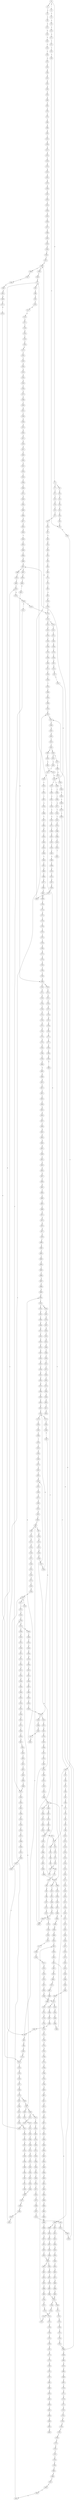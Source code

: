 strict digraph  {
	S0 -> S1 [ label = T ];
	S0 -> S2 [ label = A ];
	S0 -> S3 [ label = G ];
	S1 -> S4 [ label = C ];
	S2 -> S5 [ label = C ];
	S3 -> S6 [ label = C ];
	S3 -> S7 [ label = T ];
	S4 -> S8 [ label = C ];
	S5 -> S9 [ label = C ];
	S6 -> S10 [ label = C ];
	S7 -> S11 [ label = C ];
	S8 -> S12 [ label = G ];
	S9 -> S13 [ label = T ];
	S10 -> S14 [ label = T ];
	S11 -> S15 [ label = T ];
	S12 -> S16 [ label = G ];
	S13 -> S17 [ label = G ];
	S14 -> S18 [ label = G ];
	S15 -> S19 [ label = G ];
	S16 -> S20 [ label = T ];
	S17 -> S21 [ label = T ];
	S18 -> S22 [ label = T ];
	S19 -> S23 [ label = T ];
	S20 -> S24 [ label = C ];
	S21 -> S25 [ label = C ];
	S22 -> S26 [ label = C ];
	S23 -> S27 [ label = T ];
	S24 -> S28 [ label = T ];
	S25 -> S29 [ label = G ];
	S26 -> S30 [ label = G ];
	S27 -> S31 [ label = C ];
	S28 -> S32 [ label = G ];
	S29 -> S33 [ label = C ];
	S30 -> S33 [ label = C ];
	S31 -> S34 [ label = C ];
	S32 -> S35 [ label = G ];
	S33 -> S36 [ label = G ];
	S34 -> S37 [ label = G ];
	S35 -> S38 [ label = A ];
	S36 -> S39 [ label = C ];
	S37 -> S40 [ label = T ];
	S38 -> S41 [ label = G ];
	S39 -> S42 [ label = G ];
	S39 -> S43 [ label = A ];
	S40 -> S44 [ label = G ];
	S41 -> S45 [ label = G ];
	S42 -> S46 [ label = A ];
	S43 -> S47 [ label = G ];
	S43 -> S48 [ label = A ];
	S44 -> S49 [ label = G ];
	S45 -> S50 [ label = G ];
	S46 -> S51 [ label = G ];
	S47 -> S52 [ label = C ];
	S48 -> S53 [ label = C ];
	S49 -> S54 [ label = C ];
	S50 -> S55 [ label = T ];
	S51 -> S56 [ label = C ];
	S52 -> S57 [ label = C ];
	S53 -> S58 [ label = C ];
	S54 -> S59 [ label = C ];
	S55 -> S60 [ label = G ];
	S56 -> S61 [ label = A ];
	S57 -> S62 [ label = G ];
	S58 -> S63 [ label = C ];
	S59 -> S64 [ label = C ];
	S60 -> S65 [ label = T ];
	S61 -> S66 [ label = G ];
	S62 -> S67 [ label = G ];
	S63 -> S68 [ label = G ];
	S64 -> S69 [ label = G ];
	S65 -> S70 [ label = T ];
	S66 -> S71 [ label = T ];
	S67 -> S72 [ label = T ];
	S68 -> S73 [ label = T ];
	S69 -> S74 [ label = T ];
	S70 -> S75 [ label = C ];
	S71 -> S76 [ label = G ];
	S72 -> S77 [ label = G ];
	S73 -> S78 [ label = A ];
	S74 -> S79 [ label = C ];
	S75 -> S80 [ label = C ];
	S76 -> S81 [ label = C ];
	S77 -> S82 [ label = A ];
	S77 -> S83 [ label = G ];
	S78 -> S84 [ label = C ];
	S79 -> S85 [ label = C ];
	S80 -> S86 [ label = A ];
	S81 -> S87 [ label = A ];
	S82 -> S88 [ label = C ];
	S83 -> S89 [ label = T ];
	S83 -> S90 [ label = A ];
	S84 -> S91 [ label = A ];
	S85 -> S92 [ label = A ];
	S86 -> S93 [ label = G ];
	S87 -> S94 [ label = A ];
	S88 -> S95 [ label = G ];
	S89 -> S96 [ label = G ];
	S89 -> S97 [ label = T ];
	S90 -> S98 [ label = A ];
	S91 -> S99 [ label = G ];
	S92 -> S100 [ label = G ];
	S93 -> S101 [ label = C ];
	S94 -> S102 [ label = C ];
	S95 -> S103 [ label = T ];
	S96 -> S104 [ label = G ];
	S97 -> S105 [ label = A ];
	S98 -> S106 [ label = G ];
	S99 -> S107 [ label = C ];
	S100 -> S108 [ label = T ];
	S101 -> S109 [ label = A ];
	S102 -> S110 [ label = A ];
	S103 -> S111 [ label = G ];
	S104 -> S112 [ label = A ];
	S105 -> S113 [ label = G ];
	S106 -> S114 [ label = A ];
	S107 -> S115 [ label = A ];
	S108 -> S116 [ label = A ];
	S109 -> S117 [ label = G ];
	S110 -> S118 [ label = G ];
	S111 -> S119 [ label = G ];
	S112 -> S120 [ label = A ];
	S113 -> S121 [ label = A ];
	S114 -> S122 [ label = A ];
	S115 -> S123 [ label = G ];
	S116 -> S124 [ label = G ];
	S117 -> S125 [ label = A ];
	S118 -> S126 [ label = C ];
	S119 -> S127 [ label = G ];
	S120 -> S128 [ label = C ];
	S121 -> S129 [ label = A ];
	S122 -> S130 [ label = C ];
	S123 -> S131 [ label = G ];
	S124 -> S132 [ label = G ];
	S124 -> S133 [ label = C ];
	S125 -> S134 [ label = T ];
	S126 -> S135 [ label = T ];
	S127 -> S136 [ label = T ];
	S128 -> S137 [ label = C ];
	S129 -> S138 [ label = G ];
	S130 -> S139 [ label = G ];
	S131 -> S140 [ label = T ];
	S132 -> S141 [ label = G ];
	S133 -> S142 [ label = T ];
	S134 -> S143 [ label = A ];
	S135 -> S144 [ label = A ];
	S136 -> S145 [ label = A ];
	S137 -> S146 [ label = T ];
	S138 -> S147 [ label = G ];
	S139 -> S148 [ label = G ];
	S140 -> S149 [ label = G ];
	S141 -> S150 [ label = T ];
	S142 -> S151 [ label = C ];
	S143 -> S152 [ label = A ];
	S144 -> S153 [ label = C ];
	S145 -> S154 [ label = C ];
	S146 -> S155 [ label = C ];
	S147 -> S156 [ label = G ];
	S148 -> S157 [ label = C ];
	S149 -> S158 [ label = C ];
	S150 -> S159 [ label = C ];
	S151 -> S160 [ label = C ];
	S152 -> S161 [ label = A ];
	S153 -> S162 [ label = G ];
	S154 -> S163 [ label = T ];
	S155 -> S164 [ label = G ];
	S156 -> S165 [ label = G ];
	S157 -> S166 [ label = A ];
	S158 -> S167 [ label = A ];
	S159 -> S168 [ label = A ];
	S160 -> S169 [ label = A ];
	S161 -> S170 [ label = A ];
	S162 -> S171 [ label = A ];
	S163 -> S172 [ label = A ];
	S164 -> S173 [ label = G ];
	S165 -> S174 [ label = T ];
	S165 -> S175 [ label = G ];
	S166 -> S176 [ label = C ];
	S167 -> S177 [ label = C ];
	S168 -> S178 [ label = C ];
	S169 -> S179 [ label = C ];
	S170 -> S180 [ label = A ];
	S171 -> S181 [ label = G ];
	S172 -> S182 [ label = T ];
	S173 -> S183 [ label = C ];
	S174 -> S184 [ label = C ];
	S175 -> S185 [ label = T ];
	S176 -> S186 [ label = C ];
	S176 -> S187 [ label = T ];
	S177 -> S188 [ label = G ];
	S178 -> S189 [ label = T ];
	S179 -> S190 [ label = C ];
	S180 -> S191 [ label = C ];
	S181 -> S192 [ label = A ];
	S182 -> S193 [ label = T ];
	S183 -> S194 [ label = A ];
	S184 -> S195 [ label = T ];
	S185 -> S196 [ label = C ];
	S186 -> S197 [ label = G ];
	S187 -> S198 [ label = G ];
	S188 -> S199 [ label = C ];
	S189 -> S200 [ label = C ];
	S190 -> S201 [ label = G ];
	S191 -> S202 [ label = T ];
	S192 -> S203 [ label = A ];
	S193 -> S204 [ label = G ];
	S194 -> S205 [ label = C ];
	S195 -> S206 [ label = C ];
	S196 -> S207 [ label = C ];
	S197 -> S208 [ label = A ];
	S197 -> S209 [ label = G ];
	S198 -> S210 [ label = G ];
	S199 -> S211 [ label = G ];
	S200 -> S212 [ label = G ];
	S201 -> S213 [ label = G ];
	S202 -> S214 [ label = T ];
	S203 -> S215 [ label = C ];
	S204 -> S216 [ label = G ];
	S205 -> S217 [ label = G ];
	S205 -> S218 [ label = C ];
	S206 -> S219 [ label = T ];
	S207 -> S220 [ label = G ];
	S208 -> S221 [ label = G ];
	S208 -> S222 [ label = A ];
	S209 -> S223 [ label = G ];
	S210 -> S224 [ label = G ];
	S211 -> S225 [ label = G ];
	S212 -> S226 [ label = C ];
	S213 -> S227 [ label = A ];
	S214 -> S228 [ label = T ];
	S215 -> S229 [ label = T ];
	S216 -> S230 [ label = A ];
	S217 -> S231 [ label = C ];
	S218 -> S197 [ label = G ];
	S219 -> S232 [ label = C ];
	S220 -> S233 [ label = C ];
	S220 -> S234 [ label = T ];
	S221 -> S235 [ label = T ];
	S222 -> S236 [ label = T ];
	S223 -> S237 [ label = A ];
	S224 -> S238 [ label = A ];
	S225 -> S239 [ label = T ];
	S226 -> S240 [ label = T ];
	S227 -> S241 [ label = C ];
	S228 -> S242 [ label = G ];
	S229 -> S243 [ label = G ];
	S230 -> S244 [ label = A ];
	S231 -> S245 [ label = G ];
	S232 -> S246 [ label = G ];
	S233 -> S247 [ label = C ];
	S234 -> S248 [ label = C ];
	S235 -> S249 [ label = C ];
	S236 -> S250 [ label = G ];
	S237 -> S251 [ label = A ];
	S238 -> S252 [ label = A ];
	S239 -> S253 [ label = G ];
	S240 -> S254 [ label = T ];
	S241 -> S255 [ label = G ];
	S242 -> S256 [ label = C ];
	S243 -> S257 [ label = G ];
	S244 -> S258 [ label = C ];
	S245 -> S259 [ label = C ];
	S246 -> S260 [ label = T ];
	S247 -> S261 [ label = G ];
	S248 -> S262 [ label = G ];
	S249 -> S263 [ label = C ];
	S250 -> S264 [ label = T ];
	S251 -> S265 [ label = T ];
	S252 -> S266 [ label = C ];
	S253 -> S267 [ label = C ];
	S254 -> S268 [ label = C ];
	S255 -> S269 [ label = C ];
	S255 -> S270 [ label = T ];
	S256 -> S271 [ label = C ];
	S257 -> S272 [ label = C ];
	S258 -> S273 [ label = G ];
	S259 -> S274 [ label = G ];
	S260 -> S275 [ label = G ];
	S261 -> S276 [ label = G ];
	S262 -> S277 [ label = G ];
	S263 -> S278 [ label = A ];
	S264 -> S279 [ label = A ];
	S265 -> S280 [ label = T ];
	S266 -> S281 [ label = T ];
	S267 -> S282 [ label = C ];
	S268 -> S283 [ label = A ];
	S269 -> S284 [ label = C ];
	S270 -> S285 [ label = C ];
	S271 -> S286 [ label = G ];
	S272 -> S287 [ label = G ];
	S273 -> S288 [ label = G ];
	S274 -> S289 [ label = C ];
	S274 -> S290 [ label = G ];
	S275 -> S291 [ label = G ];
	S276 -> S292 [ label = A ];
	S277 -> S293 [ label = A ];
	S278 -> S294 [ label = G ];
	S279 -> S295 [ label = G ];
	S280 -> S296 [ label = G ];
	S281 -> S297 [ label = G ];
	S282 -> S298 [ label = G ];
	S283 -> S299 [ label = T ];
	S284 -> S300 [ label = C ];
	S285 -> S301 [ label = G ];
	S286 -> S302 [ label = T ];
	S287 -> S303 [ label = C ];
	S288 -> S304 [ label = T ];
	S289 -> S305 [ label = G ];
	S290 -> S306 [ label = C ];
	S291 -> S307 [ label = T ];
	S292 -> S308 [ label = A ];
	S293 -> S309 [ label = A ];
	S294 -> S310 [ label = T ];
	S294 -> S311 [ label = C ];
	S295 -> S312 [ label = T ];
	S296 -> S313 [ label = A ];
	S297 -> S314 [ label = G ];
	S298 -> S315 [ label = C ];
	S299 -> S316 [ label = C ];
	S300 -> S317 [ label = A ];
	S301 -> S318 [ label = T ];
	S302 -> S319 [ label = A ];
	S303 -> S320 [ label = A ];
	S304 -> S321 [ label = A ];
	S305 -> S322 [ label = T ];
	S306 -> S323 [ label = T ];
	S307 -> S324 [ label = A ];
	S308 -> S325 [ label = C ];
	S309 -> S326 [ label = C ];
	S310 -> S116 [ label = A ];
	S311 -> S327 [ label = T ];
	S312 -> S328 [ label = T ];
	S313 -> S329 [ label = A ];
	S314 -> S330 [ label = A ];
	S315 -> S331 [ label = C ];
	S315 -> S332 [ label = A ];
	S316 -> S333 [ label = C ];
	S317 -> S334 [ label = T ];
	S318 -> S335 [ label = G ];
	S319 -> S336 [ label = G ];
	S320 -> S337 [ label = G ];
	S321 -> S338 [ label = C ];
	S322 -> S339 [ label = C ];
	S323 -> S340 [ label = G ];
	S324 -> S341 [ label = C ];
	S325 -> S342 [ label = T ];
	S326 -> S343 [ label = A ];
	S326 -> S344 [ label = T ];
	S327 -> S345 [ label = T ];
	S328 -> S346 [ label = T ];
	S329 -> S347 [ label = C ];
	S330 -> S348 [ label = C ];
	S331 -> S349 [ label = G ];
	S332 -> S350 [ label = A ];
	S333 -> S351 [ label = A ];
	S334 -> S352 [ label = C ];
	S335 -> S353 [ label = A ];
	S336 -> S354 [ label = C ];
	S337 -> S355 [ label = C ];
	S338 -> S356 [ label = G ];
	S339 -> S357 [ label = G ];
	S340 -> S358 [ label = G ];
	S341 -> S359 [ label = C ];
	S342 -> S360 [ label = G ];
	S343 -> S361 [ label = G ];
	S344 -> S362 [ label = A ];
	S345 -> S363 [ label = C ];
	S346 -> S364 [ label = C ];
	S347 -> S365 [ label = C ];
	S348 -> S366 [ label = C ];
	S349 -> S367 [ label = G ];
	S350 -> S368 [ label = C ];
	S351 -> S369 [ label = G ];
	S352 -> S370 [ label = G ];
	S353 -> S371 [ label = C ];
	S354 -> S372 [ label = C ];
	S355 -> S373 [ label = G ];
	S356 -> S374 [ label = A ];
	S357 -> S375 [ label = A ];
	S358 -> S376 [ label = A ];
	S359 -> S377 [ label = G ];
	S360 -> S378 [ label = C ];
	S361 -> S379 [ label = G ];
	S362 -> S380 [ label = C ];
	S363 -> S381 [ label = A ];
	S364 -> S382 [ label = A ];
	S365 -> S383 [ label = C ];
	S366 -> S384 [ label = C ];
	S367 -> S385 [ label = T ];
	S368 -> S386 [ label = C ];
	S369 -> S387 [ label = A ];
	S370 -> S388 [ label = T ];
	S371 -> S389 [ label = C ];
	S372 -> S390 [ label = G ];
	S373 -> S391 [ label = G ];
	S374 -> S392 [ label = A ];
	S375 -> S393 [ label = C ];
	S376 -> S394 [ label = A ];
	S377 -> S395 [ label = G ];
	S378 -> S396 [ label = A ];
	S379 -> S397 [ label = A ];
	S380 -> S398 [ label = A ];
	S381 -> S399 [ label = C ];
	S382 -> S400 [ label = C ];
	S383 -> S401 [ label = G ];
	S384 -> S402 [ label = G ];
	S385 -> S403 [ label = G ];
	S386 -> S404 [ label = A ];
	S387 -> S405 [ label = A ];
	S388 -> S406 [ label = C ];
	S389 -> S407 [ label = G ];
	S390 -> S408 [ label = G ];
	S390 -> S409 [ label = C ];
	S391 -> S410 [ label = G ];
	S392 -> S411 [ label = G ];
	S393 -> S412 [ label = G ];
	S394 -> S413 [ label = T ];
	S395 -> S414 [ label = T ];
	S396 -> S415 [ label = A ];
	S397 -> S416 [ label = A ];
	S398 -> S417 [ label = A ];
	S399 -> S418 [ label = G ];
	S400 -> S419 [ label = T ];
	S401 -> S420 [ label = T ];
	S402 -> S421 [ label = T ];
	S403 -> S83 [ label = G ];
	S404 -> S422 [ label = G ];
	S405 -> S423 [ label = C ];
	S406 -> S424 [ label = C ];
	S407 -> S425 [ label = G ];
	S408 -> S426 [ label = T ];
	S409 -> S427 [ label = T ];
	S410 -> S428 [ label = T ];
	S411 -> S429 [ label = A ];
	S412 -> S430 [ label = C ];
	S413 -> S431 [ label = G ];
	S414 -> S432 [ label = G ];
	S415 -> S433 [ label = C ];
	S416 -> S434 [ label = T ];
	S417 -> S435 [ label = C ];
	S418 -> S436 [ label = C ];
	S419 -> S437 [ label = C ];
	S420 -> S438 [ label = C ];
	S421 -> S439 [ label = C ];
	S422 -> S440 [ label = A ];
	S422 -> S441 [ label = T ];
	S423 -> S442 [ label = C ];
	S424 -> S443 [ label = T ];
	S425 -> S444 [ label = T ];
	S426 -> S77 [ label = G ];
	S427 -> S445 [ label = G ];
	S428 -> S446 [ label = G ];
	S429 -> S447 [ label = A ];
	S430 -> S448 [ label = G ];
	S431 -> S449 [ label = G ];
	S432 -> S450 [ label = G ];
	S433 -> S451 [ label = C ];
	S434 -> S452 [ label = A ];
	S435 -> S453 [ label = G ];
	S436 -> S454 [ label = C ];
	S437 -> S455 [ label = C ];
	S438 -> S456 [ label = T ];
	S439 -> S456 [ label = T ];
	S440 -> S457 [ label = A ];
	S441 -> S458 [ label = C ];
	S442 -> S459 [ label = A ];
	S442 -> S460 [ label = G ];
	S443 -> S461 [ label = C ];
	S444 -> S462 [ label = C ];
	S445 -> S463 [ label = G ];
	S446 -> S464 [ label = C ];
	S447 -> S465 [ label = G ];
	S448 -> S466 [ label = C ];
	S449 -> S467 [ label = G ];
	S450 -> S89 [ label = T ];
	S451 -> S468 [ label = A ];
	S452 -> S469 [ label = G ];
	S453 -> S470 [ label = A ];
	S454 -> S471 [ label = C ];
	S455 -> S472 [ label = T ];
	S456 -> S473 [ label = C ];
	S457 -> S474 [ label = C ];
	S458 -> S475 [ label = G ];
	S459 -> S476 [ label = G ];
	S459 -> S477 [ label = C ];
	S460 -> S478 [ label = G ];
	S461 -> S479 [ label = T ];
	S462 -> S480 [ label = G ];
	S463 -> S481 [ label = A ];
	S464 -> S482 [ label = C ];
	S465 -> S483 [ label = T ];
	S466 -> S484 [ label = C ];
	S467 -> S485 [ label = G ];
	S468 -> S422 [ label = G ];
	S469 -> S486 [ label = T ];
	S470 -> S487 [ label = A ];
	S471 -> S488 [ label = T ];
	S472 -> S489 [ label = T ];
	S473 -> S490 [ label = G ];
	S474 -> S491 [ label = A ];
	S475 -> S492 [ label = C ];
	S476 -> S493 [ label = A ];
	S477 -> S494 [ label = C ];
	S478 -> S495 [ label = A ];
	S479 -> S496 [ label = T ];
	S479 -> S497 [ label = G ];
	S480 -> S498 [ label = C ];
	S481 -> S499 [ label = A ];
	S482 -> S500 [ label = G ];
	S483 -> S501 [ label = G ];
	S484 -> S502 [ label = T ];
	S485 -> S503 [ label = T ];
	S486 -> S504 [ label = C ];
	S487 -> S505 [ label = A ];
	S488 -> S506 [ label = T ];
	S489 -> S507 [ label = T ];
	S490 -> S508 [ label = G ];
	S491 -> S509 [ label = G ];
	S492 -> S510 [ label = G ];
	S493 -> S511 [ label = C ];
	S494 -> S512 [ label = A ];
	S495 -> S513 [ label = C ];
	S496 -> S514 [ label = C ];
	S497 -> S515 [ label = T ];
	S498 -> S516 [ label = G ];
	S499 -> S517 [ label = G ];
	S500 -> S315 [ label = C ];
	S501 -> S518 [ label = T ];
	S502 -> S519 [ label = C ];
	S503 -> S520 [ label = C ];
	S504 -> S521 [ label = T ];
	S505 -> S522 [ label = A ];
	S506 -> S523 [ label = C ];
	S507 -> S524 [ label = C ];
	S508 -> S525 [ label = C ];
	S509 -> S526 [ label = C ];
	S510 -> S527 [ label = C ];
	S511 -> S528 [ label = T ];
	S512 -> S529 [ label = C ];
	S513 -> S255 [ label = G ];
	S514 -> S530 [ label = T ];
	S515 -> S531 [ label = C ];
	S516 -> S532 [ label = T ];
	S517 -> S533 [ label = A ];
	S518 -> S534 [ label = C ];
	S519 -> S535 [ label = G ];
	S520 -> S536 [ label = C ];
	S521 -> S537 [ label = C ];
	S522 -> S538 [ label = C ];
	S523 -> S539 [ label = A ];
	S524 -> S540 [ label = A ];
	S525 -> S541 [ label = A ];
	S526 -> S542 [ label = C ];
	S527 -> S43 [ label = A ];
	S528 -> S543 [ label = C ];
	S529 -> S544 [ label = C ];
	S530 -> S545 [ label = C ];
	S531 -> S546 [ label = G ];
	S532 -> S547 [ label = A ];
	S533 -> S122 [ label = A ];
	S534 -> S548 [ label = C ];
	S535 -> S549 [ label = G ];
	S536 -> S220 [ label = G ];
	S537 -> S550 [ label = T ];
	S538 -> S551 [ label = A ];
	S539 -> S552 [ label = T ];
	S540 -> S553 [ label = T ];
	S541 -> S205 [ label = C ];
	S542 -> S554 [ label = G ];
	S543 -> S555 [ label = C ];
	S544 -> S556 [ label = C ];
	S545 -> S557 [ label = G ];
	S546 -> S558 [ label = T ];
	S547 -> S559 [ label = G ];
	S548 -> S560 [ label = T ];
	S549 -> S561 [ label = G ];
	S550 -> S562 [ label = C ];
	S551 -> S563 [ label = G ];
	S552 -> S564 [ label = C ];
	S553 -> S565 [ label = C ];
	S554 -> S566 [ label = T ];
	S555 -> S567 [ label = C ];
	S556 -> S568 [ label = C ];
	S557 -> S569 [ label = G ];
	S558 -> S570 [ label = G ];
	S559 -> S571 [ label = C ];
	S560 -> S572 [ label = G ];
	S561 -> S573 [ label = C ];
	S562 -> S574 [ label = T ];
	S563 -> S575 [ label = A ];
	S564 -> S333 [ label = C ];
	S565 -> S576 [ label = C ];
	S566 -> S577 [ label = C ];
	S567 -> S578 [ label = A ];
	S568 -> S579 [ label = T ];
	S569 -> S580 [ label = A ];
	S570 -> S581 [ label = G ];
	S571 -> S582 [ label = C ];
	S572 -> S583 [ label = G ];
	S573 -> S584 [ label = T ];
	S574 -> S585 [ label = G ];
	S575 -> S586 [ label = A ];
	S576 -> S351 [ label = A ];
	S577 -> S587 [ label = C ];
	S578 -> S588 [ label = T ];
	S579 -> S589 [ label = T ];
	S580 -> S590 [ label = G ];
	S581 -> S591 [ label = T ];
	S582 -> S390 [ label = G ];
	S583 -> S592 [ label = C ];
	S584 -> S593 [ label = C ];
	S585 -> S594 [ label = A ];
	S586 -> S595 [ label = G ];
	S587 -> S596 [ label = T ];
	S588 -> S597 [ label = C ];
	S589 -> S598 [ label = C ];
	S590 -> S599 [ label = A ];
	S591 -> S324 [ label = A ];
	S592 -> S600 [ label = C ];
	S593 -> S601 [ label = A ];
	S594 -> S602 [ label = G ];
	S595 -> S603 [ label = G ];
	S596 -> S604 [ label = C ];
	S597 -> S605 [ label = T ];
	S598 -> S606 [ label = C ];
	S598 -> S607 [ label = G ];
	S599 -> S608 [ label = G ];
	S600 -> S609 [ label = T ];
	S601 -> S610 [ label = C ];
	S602 -> S611 [ label = T ];
	S603 -> S612 [ label = G ];
	S604 -> S479 [ label = T ];
	S605 -> S613 [ label = G ];
	S606 -> S614 [ label = T ];
	S607 -> S615 [ label = A ];
	S608 -> S616 [ label = G ];
	S609 -> S617 [ label = G ];
	S610 -> S618 [ label = G ];
	S611 -> S619 [ label = A ];
	S612 -> S165 [ label = G ];
	S613 -> S620 [ label = C ];
	S614 -> S621 [ label = G ];
	S615 -> S622 [ label = T ];
	S616 -> S623 [ label = T ];
	S617 -> S624 [ label = G ];
	S618 -> S625 [ label = T ];
	S620 -> S626 [ label = C ];
	S621 -> S627 [ label = T ];
	S622 -> S628 [ label = C ];
	S623 -> S629 [ label = C ];
	S624 -> S630 [ label = G ];
	S625 -> S631 [ label = C ];
	S626 -> S632 [ label = A ];
	S627 -> S633 [ label = C ];
	S628 -> S634 [ label = G ];
	S629 -> S635 [ label = C ];
	S630 -> S636 [ label = T ];
	S631 -> S637 [ label = C ];
	S632 -> S638 [ label = G ];
	S633 -> S639 [ label = C ];
	S634 -> S640 [ label = T ];
	S635 -> S641 [ label = C ];
	S636 -> S642 [ label = C ];
	S637 -> S643 [ label = A ];
	S638 -> S644 [ label = T ];
	S639 -> S645 [ label = T ];
	S640 -> S646 [ label = T ];
	S641 -> S647 [ label = A ];
	S641 -> S648 [ label = G ];
	S642 -> S649 [ label = C ];
	S643 -> S650 [ label = G ];
	S644 -> S651 [ label = C ];
	S645 -> S652 [ label = A ];
	S645 -> S653 [ label = T ];
	S646 -> S654 [ label = T ];
	S647 -> S655 [ label = G ];
	S648 -> S656 [ label = G ];
	S648 -> S657 [ label = A ];
	S649 -> S658 [ label = C ];
	S650 -> S659 [ label = C ];
	S651 -> S660 [ label = G ];
	S652 -> S661 [ label = C ];
	S653 -> S662 [ label = G ];
	S654 -> S663 [ label = G ];
	S655 -> S664 [ label = A ];
	S656 -> S665 [ label = A ];
	S657 -> S666 [ label = G ];
	S657 -> S667 [ label = A ];
	S658 -> S668 [ label = G ];
	S659 -> S327 [ label = T ];
	S660 -> S669 [ label = T ];
	S661 -> S670 [ label = T ];
	S662 -> S671 [ label = T ];
	S663 -> S672 [ label = T ];
	S664 -> S673 [ label = G ];
	S665 -> S674 [ label = G ];
	S666 -> S675 [ label = T ];
	S667 -> S676 [ label = G ];
	S668 -> S657 [ label = A ];
	S669 -> S677 [ label = A ];
	S670 -> S678 [ label = A ];
	S671 -> S679 [ label = A ];
	S672 -> S680 [ label = A ];
	S673 -> S681 [ label = C ];
	S674 -> S682 [ label = G ];
	S675 -> S683 [ label = C ];
	S676 -> S684 [ label = T ];
	S677 -> S685 [ label = A ];
	S678 -> S686 [ label = C ];
	S679 -> S687 [ label = G ];
	S680 -> S688 [ label = G ];
	S681 -> S689 [ label = C ];
	S682 -> S690 [ label = C ];
	S683 -> S263 [ label = C ];
	S684 -> S691 [ label = C ];
	S685 -> S692 [ label = G ];
	S686 -> S693 [ label = C ];
	S687 -> S694 [ label = G ];
	S688 -> S695 [ label = G ];
	S689 -> S696 [ label = A ];
	S690 -> S697 [ label = G ];
	S691 -> S698 [ label = G ];
	S692 -> S699 [ label = A ];
	S693 -> S700 [ label = A ];
	S694 -> S701 [ label = A ];
	S695 -> S701 [ label = A ];
	S696 -> S702 [ label = C ];
	S697 -> S703 [ label = T ];
	S698 -> S704 [ label = C ];
	S698 -> S705 [ label = A ];
	S699 -> S706 [ label = C ];
	S700 -> S707 [ label = G ];
	S701 -> S708 [ label = G ];
	S701 -> S709 [ label = A ];
	S702 -> S710 [ label = G ];
	S703 -> S711 [ label = G ];
	S704 -> S712 [ label = G ];
	S705 -> S713 [ label = G ];
	S706 -> S714 [ label = G ];
	S707 -> S715 [ label = G ];
	S708 -> S716 [ label = A ];
	S709 -> S717 [ label = A ];
	S710 -> S718 [ label = G ];
	S711 -> S719 [ label = G ];
	S712 -> S720 [ label = G ];
	S713 -> S721 [ label = G ];
	S714 -> S722 [ label = G ];
	S715 -> S723 [ label = A ];
	S716 -> S724 [ label = G ];
	S717 -> S725 [ label = G ];
	S718 -> S726 [ label = T ];
	S719 -> S727 [ label = T ];
	S720 -> S728 [ label = C ];
	S721 -> S729 [ label = T ];
	S722 -> S730 [ label = C ];
	S723 -> S731 [ label = G ];
	S724 -> S732 [ label = G ];
	S725 -> S733 [ label = G ];
	S726 -> S734 [ label = T ];
	S727 -> S735 [ label = A ];
	S728 -> S736 [ label = T ];
	S729 -> S737 [ label = A ];
	S730 -> S738 [ label = T ];
	S731 -> S739 [ label = A ];
	S732 -> S623 [ label = T ];
	S733 -> S740 [ label = T ];
	S734 -> S741 [ label = A ];
	S735 -> S742 [ label = T ];
	S736 -> S743 [ label = A ];
	S737 -> S744 [ label = T ];
	S738 -> S745 [ label = C ];
	S739 -> S746 [ label = G ];
	S740 -> S747 [ label = C ];
	S741 -> S748 [ label = C ];
	S742 -> S749 [ label = G ];
	S743 -> S750 [ label = T ];
	S744 -> S751 [ label = A ];
	S745 -> S752 [ label = T ];
	S746 -> S753 [ label = T ];
	S747 -> S754 [ label = C ];
	S748 -> S755 [ label = T ];
	S749 -> S756 [ label = A ];
	S750 -> S757 [ label = A ];
	S751 -> S758 [ label = A ];
	S752 -> S759 [ label = C ];
	S753 -> S760 [ label = C ];
	S754 -> S761 [ label = C ];
	S755 -> S762 [ label = G ];
	S756 -> S763 [ label = G ];
	S757 -> S764 [ label = G ];
	S758 -> S765 [ label = G ];
	S759 -> S766 [ label = G ];
	S760 -> S767 [ label = A ];
	S761 -> S648 [ label = G ];
	S762 -> S768 [ label = C ];
	S763 -> S769 [ label = C ];
	S764 -> S770 [ label = T ];
	S765 -> S771 [ label = T ];
	S766 -> S772 [ label = A ];
	S767 -> S773 [ label = G ];
	S768 -> S774 [ label = A ];
	S769 -> S775 [ label = G ];
	S770 -> S776 [ label = A ];
	S771 -> S777 [ label = C ];
	S772 -> S778 [ label = A ];
	S773 -> S779 [ label = G ];
	S774 -> S780 [ label = G ];
	S775 -> S781 [ label = G ];
	S776 -> S782 [ label = G ];
	S777 -> S783 [ label = G ];
	S778 -> S784 [ label = G ];
	S779 -> S785 [ label = A ];
	S780 -> S786 [ label = A ];
	S781 -> S787 [ label = T ];
	S782 -> S788 [ label = C ];
	S783 -> S789 [ label = T ];
	S784 -> S790 [ label = T ];
	S785 -> S791 [ label = C ];
	S786 -> S792 [ label = C ];
	S787 -> S793 [ label = C ];
	S788 -> S794 [ label = C ];
	S789 -> S795 [ label = G ];
	S790 -> S796 [ label = C ];
	S791 -> S797 [ label = C ];
	S792 -> S798 [ label = G ];
	S793 -> S799 [ label = G ];
	S794 -> S800 [ label = G ];
	S795 -> S801 [ label = G ];
	S796 -> S698 [ label = G ];
	S797 -> S802 [ label = A ];
	S798 -> S803 [ label = G ];
	S799 -> S804 [ label = C ];
	S800 -> S805 [ label = A ];
	S801 -> S591 [ label = T ];
	S802 -> S806 [ label = G ];
	S803 -> S807 [ label = A ];
	S804 -> S808 [ label = A ];
	S805 -> S809 [ label = A ];
	S806 -> S810 [ label = T ];
	S807 -> S811 [ label = C ];
	S808 -> S812 [ label = C ];
	S809 -> S813 [ label = A ];
	S810 -> S814 [ label = C ];
	S811 -> S815 [ label = A ];
	S812 -> S816 [ label = G ];
	S813 -> S817 [ label = C ];
	S814 -> S818 [ label = T ];
	S815 -> S819 [ label = C ];
	S816 -> S820 [ label = C ];
	S817 -> S821 [ label = C ];
	S818 -> S822 [ label = C ];
	S819 -> S823 [ label = A ];
	S820 -> S824 [ label = G ];
	S821 -> S825 [ label = C ];
	S822 -> S826 [ label = T ];
	S823 -> S827 [ label = C ];
	S824 -> S259 [ label = C ];
	S825 -> S828 [ label = C ];
	S826 -> S829 [ label = G ];
	S827 -> S830 [ label = C ];
	S828 -> S831 [ label = G ];
	S829 -> S832 [ label = T ];
	S830 -> S833 [ label = T ];
	S831 -> S834 [ label = A ];
	S832 -> S835 [ label = A ];
	S833 -> S836 [ label = C ];
	S834 -> S837 [ label = C ];
	S836 -> S838 [ label = T ];
	S837 -> S839 [ label = T ];
	S838 -> S840 [ label = A ];
	S839 -> S841 [ label = A ];
	S840 -> S842 [ label = G ];
	S841 -> S843 [ label = G ];
	S842 -> S844 [ label = A ];
	S843 -> S845 [ label = A ];
	S844 -> S846 [ label = A ];
	S845 -> S847 [ label = A ];
	S846 -> S848 [ label = C ];
	S847 -> S849 [ label = T ];
	S848 -> S850 [ label = G ];
	S849 -> S851 [ label = C ];
	S850 -> S852 [ label = A ];
	S851 -> S853 [ label = G ];
	S852 -> S854 [ label = G ];
	S853 -> S855 [ label = G ];
	S854 -> S856 [ label = G ];
	S855 -> S857 [ label = G ];
	S856 -> S858 [ label = T ];
	S857 -> S859 [ label = T ];
	S858 -> S860 [ label = G ];
	S859 -> S861 [ label = A ];
	S860 -> S862 [ label = T ];
	S861 -> S863 [ label = T ];
	S862 -> S864 [ label = C ];
	S863 -> S865 [ label = C ];
	S864 -> S866 [ label = C ];
	S865 -> S867 [ label = C ];
	S866 -> S868 [ label = C ];
	S867 -> S869 [ label = C ];
	S868 -> S870 [ label = T ];
	S869 -> S871 [ label = G ];
	S870 -> S872 [ label = G ];
	S871 -> S873 [ label = A ];
	S872 -> S874 [ label = T ];
	S873 -> S875 [ label = A ];
	S874 -> S876 [ label = C ];
	S875 -> S877 [ label = A ];
	S876 -> S878 [ label = C ];
	S877 -> S879 [ label = G ];
	S878 -> S645 [ label = T ];
	S879 -> S880 [ label = T ];
	S880 -> S881 [ label = G ];
	S881 -> S882 [ label = T ];
	S882 -> S883 [ label = C ];
	S883 -> S884 [ label = G ];
	S884 -> S885 [ label = T ];
	S885 -> S886 [ label = C ];
	S886 -> S887 [ label = G ];
	S887 -> S888 [ label = G ];
	S888 -> S889 [ label = A ];
	S889 -> S309 [ label = A ];
}
